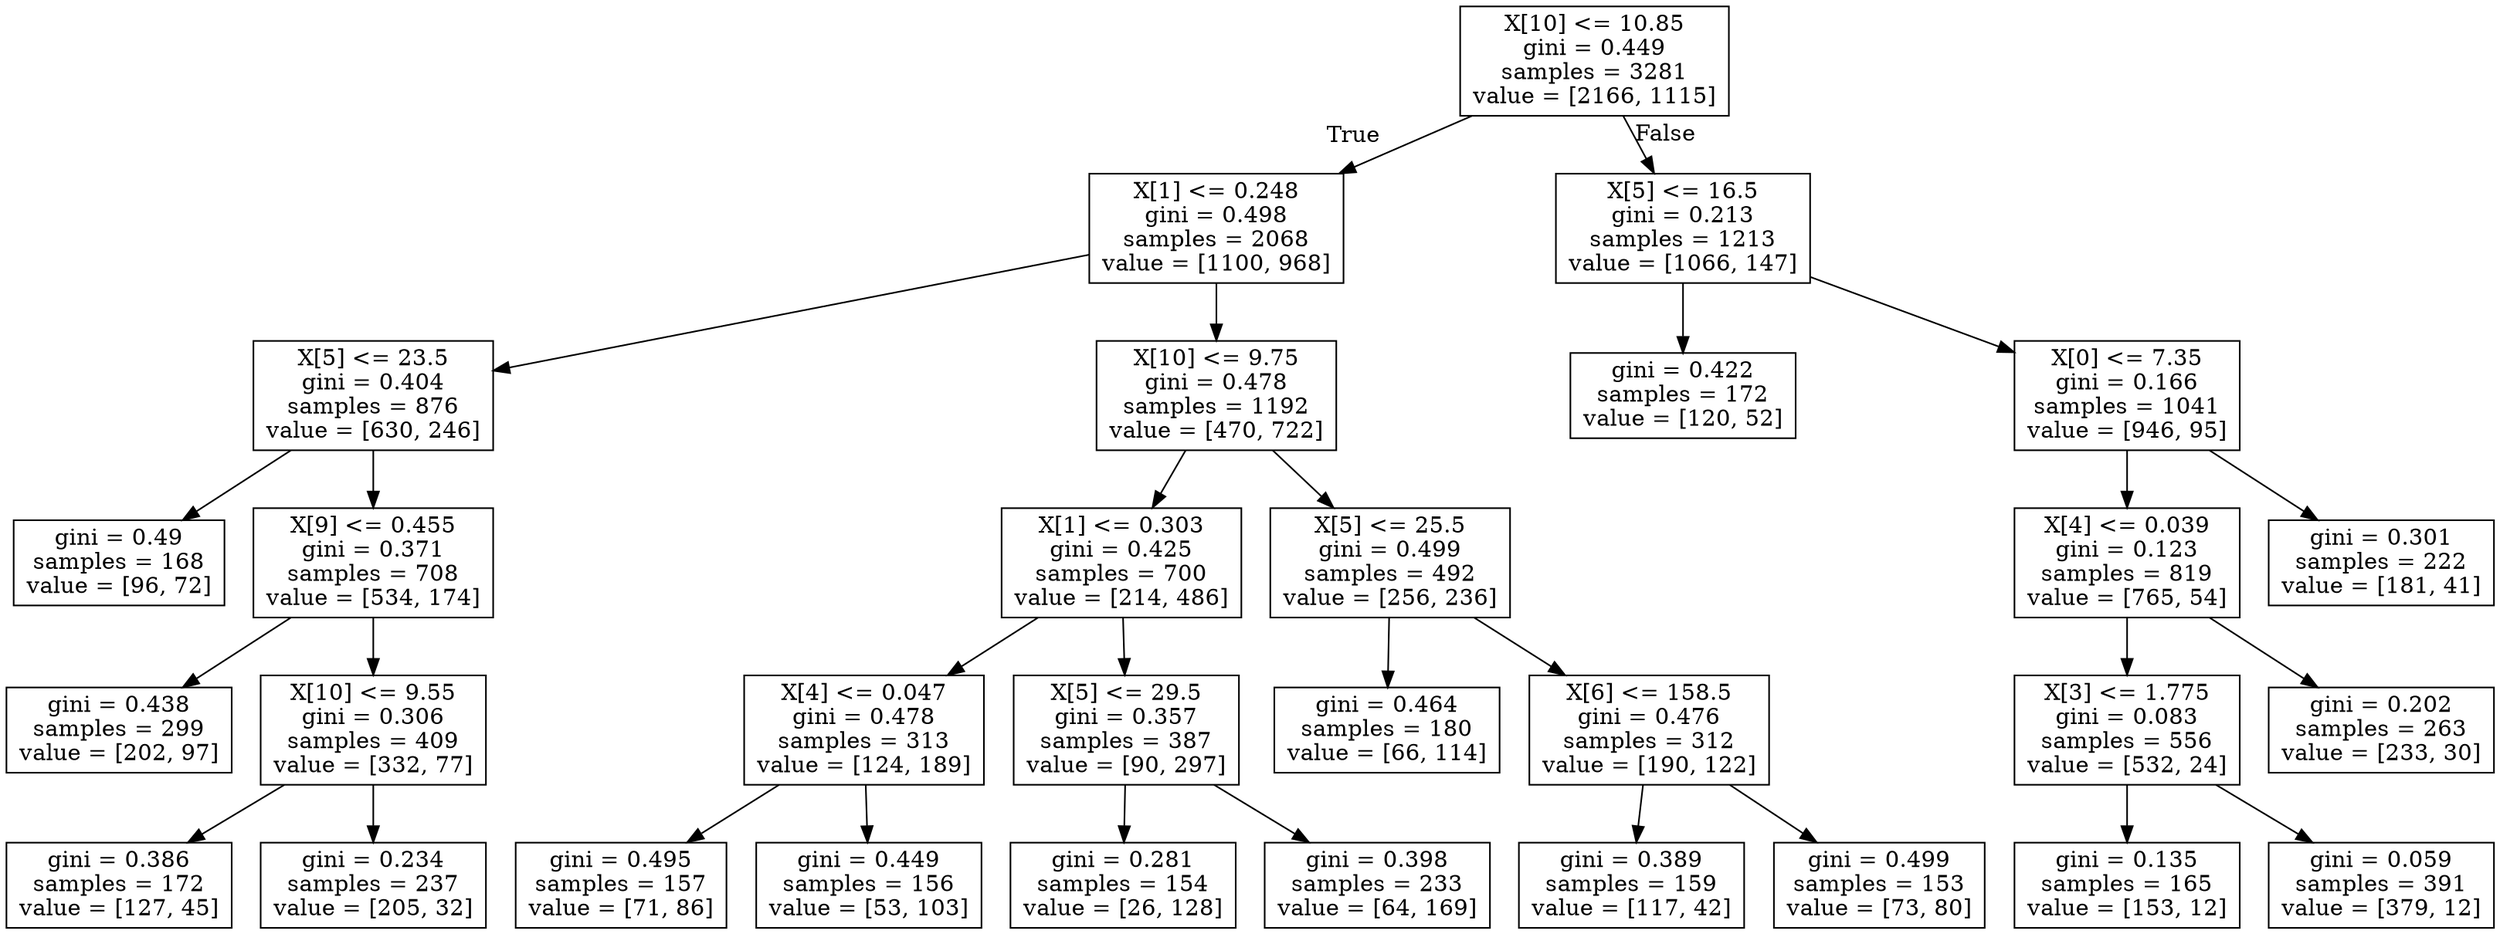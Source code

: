 digraph Tree {
node [shape=box] ;
0 [label="X[10] <= 10.85\ngini = 0.449\nsamples = 3281\nvalue = [2166, 1115]"] ;
1 [label="X[1] <= 0.248\ngini = 0.498\nsamples = 2068\nvalue = [1100, 968]"] ;
0 -> 1 [labeldistance=2.5, labelangle=45, headlabel="True"] ;
2 [label="X[5] <= 23.5\ngini = 0.404\nsamples = 876\nvalue = [630, 246]"] ;
1 -> 2 ;
3 [label="gini = 0.49\nsamples = 168\nvalue = [96, 72]"] ;
2 -> 3 ;
4 [label="X[9] <= 0.455\ngini = 0.371\nsamples = 708\nvalue = [534, 174]"] ;
2 -> 4 ;
5 [label="gini = 0.438\nsamples = 299\nvalue = [202, 97]"] ;
4 -> 5 ;
6 [label="X[10] <= 9.55\ngini = 0.306\nsamples = 409\nvalue = [332, 77]"] ;
4 -> 6 ;
7 [label="gini = 0.386\nsamples = 172\nvalue = [127, 45]"] ;
6 -> 7 ;
8 [label="gini = 0.234\nsamples = 237\nvalue = [205, 32]"] ;
6 -> 8 ;
9 [label="X[10] <= 9.75\ngini = 0.478\nsamples = 1192\nvalue = [470, 722]"] ;
1 -> 9 ;
10 [label="X[1] <= 0.303\ngini = 0.425\nsamples = 700\nvalue = [214, 486]"] ;
9 -> 10 ;
11 [label="X[4] <= 0.047\ngini = 0.478\nsamples = 313\nvalue = [124, 189]"] ;
10 -> 11 ;
12 [label="gini = 0.495\nsamples = 157\nvalue = [71, 86]"] ;
11 -> 12 ;
13 [label="gini = 0.449\nsamples = 156\nvalue = [53, 103]"] ;
11 -> 13 ;
14 [label="X[5] <= 29.5\ngini = 0.357\nsamples = 387\nvalue = [90, 297]"] ;
10 -> 14 ;
15 [label="gini = 0.281\nsamples = 154\nvalue = [26, 128]"] ;
14 -> 15 ;
16 [label="gini = 0.398\nsamples = 233\nvalue = [64, 169]"] ;
14 -> 16 ;
17 [label="X[5] <= 25.5\ngini = 0.499\nsamples = 492\nvalue = [256, 236]"] ;
9 -> 17 ;
18 [label="gini = 0.464\nsamples = 180\nvalue = [66, 114]"] ;
17 -> 18 ;
19 [label="X[6] <= 158.5\ngini = 0.476\nsamples = 312\nvalue = [190, 122]"] ;
17 -> 19 ;
20 [label="gini = 0.389\nsamples = 159\nvalue = [117, 42]"] ;
19 -> 20 ;
21 [label="gini = 0.499\nsamples = 153\nvalue = [73, 80]"] ;
19 -> 21 ;
22 [label="X[5] <= 16.5\ngini = 0.213\nsamples = 1213\nvalue = [1066, 147]"] ;
0 -> 22 [labeldistance=2.5, labelangle=-45, headlabel="False"] ;
23 [label="gini = 0.422\nsamples = 172\nvalue = [120, 52]"] ;
22 -> 23 ;
24 [label="X[0] <= 7.35\ngini = 0.166\nsamples = 1041\nvalue = [946, 95]"] ;
22 -> 24 ;
25 [label="X[4] <= 0.039\ngini = 0.123\nsamples = 819\nvalue = [765, 54]"] ;
24 -> 25 ;
26 [label="X[3] <= 1.775\ngini = 0.083\nsamples = 556\nvalue = [532, 24]"] ;
25 -> 26 ;
27 [label="gini = 0.135\nsamples = 165\nvalue = [153, 12]"] ;
26 -> 27 ;
28 [label="gini = 0.059\nsamples = 391\nvalue = [379, 12]"] ;
26 -> 28 ;
29 [label="gini = 0.202\nsamples = 263\nvalue = [233, 30]"] ;
25 -> 29 ;
30 [label="gini = 0.301\nsamples = 222\nvalue = [181, 41]"] ;
24 -> 30 ;
}